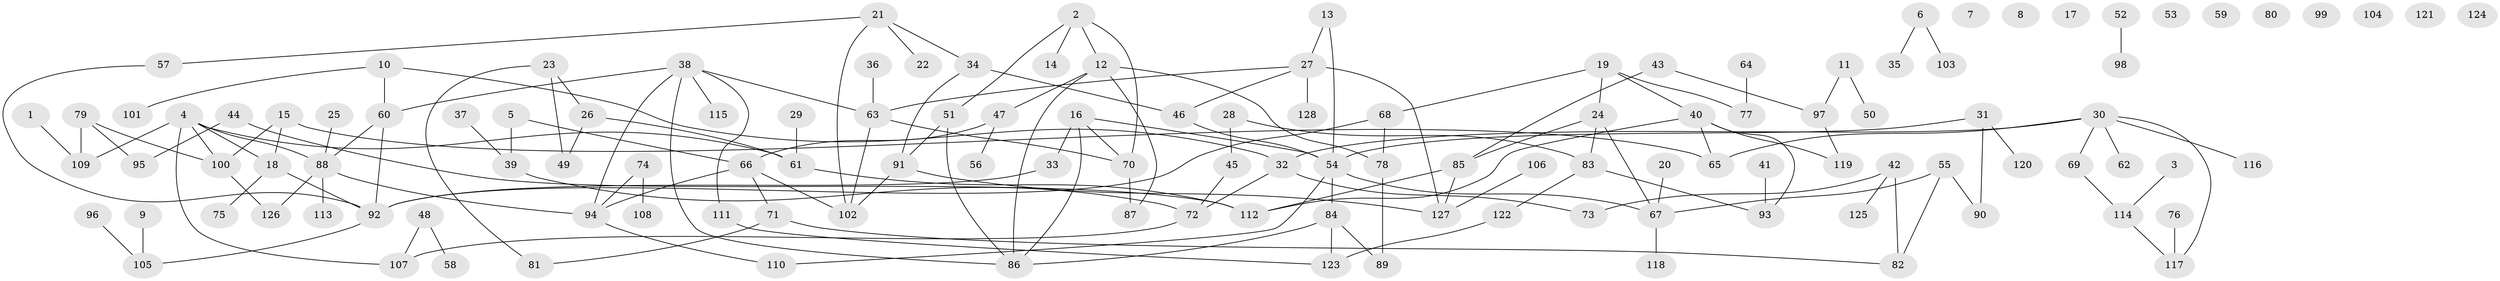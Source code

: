 // coarse degree distribution, {0: 0.1875, 1: 0.28125, 2: 0.171875, 4: 0.109375, 5: 0.046875, 7: 0.0625, 3: 0.078125, 10: 0.015625, 8: 0.03125, 6: 0.015625}
// Generated by graph-tools (version 1.1) at 2025/43/03/04/25 21:43:07]
// undirected, 128 vertices, 158 edges
graph export_dot {
graph [start="1"]
  node [color=gray90,style=filled];
  1;
  2;
  3;
  4;
  5;
  6;
  7;
  8;
  9;
  10;
  11;
  12;
  13;
  14;
  15;
  16;
  17;
  18;
  19;
  20;
  21;
  22;
  23;
  24;
  25;
  26;
  27;
  28;
  29;
  30;
  31;
  32;
  33;
  34;
  35;
  36;
  37;
  38;
  39;
  40;
  41;
  42;
  43;
  44;
  45;
  46;
  47;
  48;
  49;
  50;
  51;
  52;
  53;
  54;
  55;
  56;
  57;
  58;
  59;
  60;
  61;
  62;
  63;
  64;
  65;
  66;
  67;
  68;
  69;
  70;
  71;
  72;
  73;
  74;
  75;
  76;
  77;
  78;
  79;
  80;
  81;
  82;
  83;
  84;
  85;
  86;
  87;
  88;
  89;
  90;
  91;
  92;
  93;
  94;
  95;
  96;
  97;
  98;
  99;
  100;
  101;
  102;
  103;
  104;
  105;
  106;
  107;
  108;
  109;
  110;
  111;
  112;
  113;
  114;
  115;
  116;
  117;
  118;
  119;
  120;
  121;
  122;
  123;
  124;
  125;
  126;
  127;
  128;
  1 -- 109;
  2 -- 12;
  2 -- 14;
  2 -- 51;
  2 -- 70;
  3 -- 114;
  4 -- 18;
  4 -- 61;
  4 -- 88;
  4 -- 100;
  4 -- 107;
  4 -- 109;
  5 -- 39;
  5 -- 66;
  6 -- 35;
  6 -- 103;
  9 -- 105;
  10 -- 32;
  10 -- 60;
  10 -- 101;
  11 -- 50;
  11 -- 97;
  12 -- 47;
  12 -- 78;
  12 -- 86;
  12 -- 87;
  13 -- 27;
  13 -- 54;
  15 -- 18;
  15 -- 65;
  15 -- 100;
  16 -- 33;
  16 -- 54;
  16 -- 70;
  16 -- 86;
  18 -- 75;
  18 -- 92;
  19 -- 24;
  19 -- 40;
  19 -- 68;
  19 -- 77;
  20 -- 67;
  21 -- 22;
  21 -- 34;
  21 -- 57;
  21 -- 102;
  23 -- 26;
  23 -- 49;
  23 -- 81;
  24 -- 67;
  24 -- 83;
  24 -- 85;
  25 -- 88;
  26 -- 49;
  26 -- 61;
  27 -- 46;
  27 -- 63;
  27 -- 127;
  27 -- 128;
  28 -- 45;
  28 -- 83;
  29 -- 61;
  30 -- 32;
  30 -- 62;
  30 -- 65;
  30 -- 69;
  30 -- 116;
  30 -- 117;
  31 -- 54;
  31 -- 90;
  31 -- 120;
  32 -- 72;
  32 -- 73;
  33 -- 92;
  34 -- 46;
  34 -- 91;
  36 -- 63;
  37 -- 39;
  38 -- 60;
  38 -- 63;
  38 -- 86;
  38 -- 94;
  38 -- 111;
  38 -- 115;
  39 -- 72;
  40 -- 65;
  40 -- 93;
  40 -- 112;
  40 -- 119;
  41 -- 93;
  42 -- 73;
  42 -- 82;
  42 -- 125;
  43 -- 85;
  43 -- 97;
  44 -- 95;
  44 -- 112;
  45 -- 72;
  46 -- 54;
  47 -- 56;
  47 -- 66;
  48 -- 58;
  48 -- 107;
  51 -- 86;
  51 -- 91;
  52 -- 98;
  54 -- 67;
  54 -- 84;
  54 -- 110;
  55 -- 67;
  55 -- 82;
  55 -- 90;
  57 -- 92;
  60 -- 88;
  60 -- 92;
  61 -- 112;
  63 -- 70;
  63 -- 102;
  64 -- 77;
  66 -- 71;
  66 -- 94;
  66 -- 102;
  67 -- 118;
  68 -- 78;
  68 -- 92;
  69 -- 114;
  70 -- 87;
  71 -- 81;
  71 -- 82;
  72 -- 107;
  74 -- 94;
  74 -- 108;
  76 -- 117;
  78 -- 89;
  79 -- 95;
  79 -- 100;
  79 -- 109;
  83 -- 93;
  83 -- 122;
  84 -- 86;
  84 -- 89;
  84 -- 123;
  85 -- 112;
  85 -- 127;
  88 -- 94;
  88 -- 113;
  88 -- 126;
  91 -- 102;
  91 -- 127;
  92 -- 105;
  94 -- 110;
  96 -- 105;
  97 -- 119;
  100 -- 126;
  106 -- 127;
  111 -- 123;
  114 -- 117;
  122 -- 123;
}
